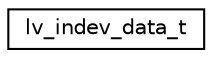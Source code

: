 digraph "Graphical Class Hierarchy"
{
 // LATEX_PDF_SIZE
  edge [fontname="Helvetica",fontsize="10",labelfontname="Helvetica",labelfontsize="10"];
  node [fontname="Helvetica",fontsize="10",shape=record];
  rankdir="LR";
  Node0 [label="lv_indev_data_t",height=0.2,width=0.4,color="black", fillcolor="white", style="filled",URL="$structlv__indev__data__t.html",tooltip=" "];
}
